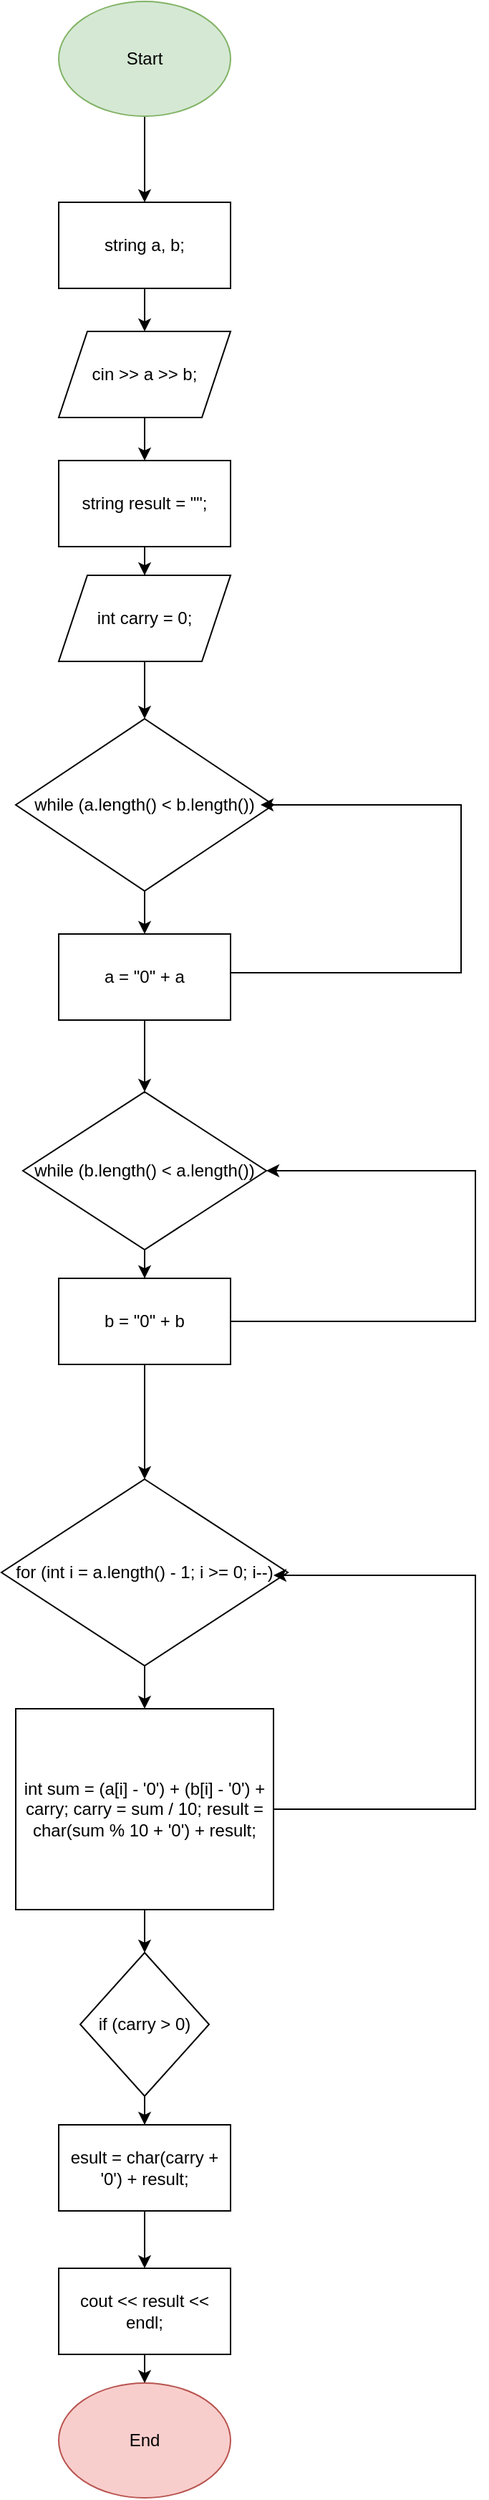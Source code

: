 <mxfile version="24.9.3">
  <diagram name="Сторінка-1" id="xHU6L1yQS2lmaNoTFxId">
    <mxGraphModel grid="1" page="1" gridSize="10" guides="1" tooltips="1" connect="1" arrows="1" fold="1" pageScale="1" pageWidth="827" pageHeight="1169" math="0" shadow="0">
      <root>
        <mxCell id="0" />
        <mxCell id="1" parent="0" />
        <mxCell id="N_ZYfz5Pbiu0XaLNVqqr-2" style="edgeStyle=orthogonalEdgeStyle;rounded=0;orthogonalLoop=1;jettySize=auto;html=1;" edge="1" parent="1" source="N_ZYfz5Pbiu0XaLNVqqr-1" target="N_ZYfz5Pbiu0XaLNVqqr-3">
          <mxGeometry relative="1" as="geometry">
            <mxPoint x="390" y="-560" as="targetPoint" />
          </mxGeometry>
        </mxCell>
        <mxCell id="N_ZYfz5Pbiu0XaLNVqqr-1" value="Start" style="ellipse;whiteSpace=wrap;html=1;fillColor=#d5e8d4;strokeColor=#82b366;" vertex="1" parent="1">
          <mxGeometry x="330" y="-730" width="120" height="80" as="geometry" />
        </mxCell>
        <mxCell id="N_ZYfz5Pbiu0XaLNVqqr-4" style="edgeStyle=orthogonalEdgeStyle;rounded=0;orthogonalLoop=1;jettySize=auto;html=1;" edge="1" parent="1" source="N_ZYfz5Pbiu0XaLNVqqr-3" target="N_ZYfz5Pbiu0XaLNVqqr-5">
          <mxGeometry relative="1" as="geometry">
            <mxPoint x="390" y="-490" as="targetPoint" />
          </mxGeometry>
        </mxCell>
        <mxCell id="N_ZYfz5Pbiu0XaLNVqqr-3" value="string a, b;" style="rounded=0;whiteSpace=wrap;html=1;" vertex="1" parent="1">
          <mxGeometry x="330" y="-590" width="120" height="60" as="geometry" />
        </mxCell>
        <mxCell id="N_ZYfz5Pbiu0XaLNVqqr-6" style="edgeStyle=orthogonalEdgeStyle;rounded=0;orthogonalLoop=1;jettySize=auto;html=1;" edge="1" parent="1" source="N_ZYfz5Pbiu0XaLNVqqr-5" target="N_ZYfz5Pbiu0XaLNVqqr-7">
          <mxGeometry relative="1" as="geometry">
            <mxPoint x="390" y="-390" as="targetPoint" />
          </mxGeometry>
        </mxCell>
        <mxCell id="N_ZYfz5Pbiu0XaLNVqqr-5" value="cin &gt;&gt; a &gt;&gt; b;" style="shape=parallelogram;perimeter=parallelogramPerimeter;whiteSpace=wrap;html=1;fixedSize=1;" vertex="1" parent="1">
          <mxGeometry x="330" y="-500" width="120" height="60" as="geometry" />
        </mxCell>
        <mxCell id="N_ZYfz5Pbiu0XaLNVqqr-8" style="edgeStyle=orthogonalEdgeStyle;rounded=0;orthogonalLoop=1;jettySize=auto;html=1;" edge="1" parent="1" source="N_ZYfz5Pbiu0XaLNVqqr-7" target="N_ZYfz5Pbiu0XaLNVqqr-9">
          <mxGeometry relative="1" as="geometry">
            <mxPoint x="390" y="-310" as="targetPoint" />
          </mxGeometry>
        </mxCell>
        <mxCell id="N_ZYfz5Pbiu0XaLNVqqr-7" value="string result = &quot;&quot;;" style="rounded=0;whiteSpace=wrap;html=1;" vertex="1" parent="1">
          <mxGeometry x="330" y="-410" width="120" height="60" as="geometry" />
        </mxCell>
        <mxCell id="N_ZYfz5Pbiu0XaLNVqqr-10" style="edgeStyle=orthogonalEdgeStyle;rounded=0;orthogonalLoop=1;jettySize=auto;html=1;" edge="1" parent="1" source="N_ZYfz5Pbiu0XaLNVqqr-9" target="N_ZYfz5Pbiu0XaLNVqqr-11">
          <mxGeometry relative="1" as="geometry">
            <mxPoint x="390" y="-210" as="targetPoint" />
          </mxGeometry>
        </mxCell>
        <mxCell id="N_ZYfz5Pbiu0XaLNVqqr-9" value="int carry = 0;" style="shape=parallelogram;perimeter=parallelogramPerimeter;whiteSpace=wrap;html=1;fixedSize=1;" vertex="1" parent="1">
          <mxGeometry x="330" y="-330" width="120" height="60" as="geometry" />
        </mxCell>
        <mxCell id="N_ZYfz5Pbiu0XaLNVqqr-12" style="edgeStyle=orthogonalEdgeStyle;rounded=0;orthogonalLoop=1;jettySize=auto;html=1;" edge="1" parent="1" source="N_ZYfz5Pbiu0XaLNVqqr-11" target="N_ZYfz5Pbiu0XaLNVqqr-13">
          <mxGeometry relative="1" as="geometry">
            <mxPoint x="390" y="-50" as="targetPoint" />
          </mxGeometry>
        </mxCell>
        <mxCell id="N_ZYfz5Pbiu0XaLNVqqr-11" value="while (a.length() &lt; b.length())" style="rhombus;whiteSpace=wrap;html=1;" vertex="1" parent="1">
          <mxGeometry x="300" y="-230" width="180" height="120" as="geometry" />
        </mxCell>
        <mxCell id="N_ZYfz5Pbiu0XaLNVqqr-15" style="edgeStyle=orthogonalEdgeStyle;rounded=0;orthogonalLoop=1;jettySize=auto;html=1;entryX=0.95;entryY=0.525;entryDx=0;entryDy=0;entryPerimeter=0;" edge="1" parent="1">
          <mxGeometry relative="1" as="geometry">
            <mxPoint x="471" y="-170" as="targetPoint" />
            <mxPoint x="450" y="-53" as="sourcePoint" />
            <Array as="points">
              <mxPoint x="611" y="-53" />
              <mxPoint x="611" y="-170" />
            </Array>
          </mxGeometry>
        </mxCell>
        <mxCell id="N_ZYfz5Pbiu0XaLNVqqr-16" style="edgeStyle=orthogonalEdgeStyle;rounded=0;orthogonalLoop=1;jettySize=auto;html=1;" edge="1" parent="1" source="N_ZYfz5Pbiu0XaLNVqqr-13" target="N_ZYfz5Pbiu0XaLNVqqr-17">
          <mxGeometry relative="1" as="geometry">
            <mxPoint x="390" y="50" as="targetPoint" />
          </mxGeometry>
        </mxCell>
        <mxCell id="N_ZYfz5Pbiu0XaLNVqqr-13" value="a = &quot;0&quot; + a" style="rounded=0;whiteSpace=wrap;html=1;" vertex="1" parent="1">
          <mxGeometry x="330" y="-80" width="120" height="60" as="geometry" />
        </mxCell>
        <mxCell id="N_ZYfz5Pbiu0XaLNVqqr-18" style="edgeStyle=orthogonalEdgeStyle;rounded=0;orthogonalLoop=1;jettySize=auto;html=1;" edge="1" parent="1" source="N_ZYfz5Pbiu0XaLNVqqr-17" target="N_ZYfz5Pbiu0XaLNVqqr-19">
          <mxGeometry relative="1" as="geometry">
            <mxPoint x="390" y="190" as="targetPoint" />
          </mxGeometry>
        </mxCell>
        <mxCell id="N_ZYfz5Pbiu0XaLNVqqr-17" value="while (b.length() &lt; a.length())" style="rhombus;whiteSpace=wrap;html=1;" vertex="1" parent="1">
          <mxGeometry x="305" y="30" width="170" height="110" as="geometry" />
        </mxCell>
        <mxCell id="N_ZYfz5Pbiu0XaLNVqqr-20" style="edgeStyle=orthogonalEdgeStyle;rounded=0;orthogonalLoop=1;jettySize=auto;html=1;entryX=1;entryY=0.5;entryDx=0;entryDy=0;" edge="1" parent="1" source="N_ZYfz5Pbiu0XaLNVqqr-19" target="N_ZYfz5Pbiu0XaLNVqqr-17">
          <mxGeometry relative="1" as="geometry">
            <mxPoint x="620" y="60" as="targetPoint" />
            <Array as="points">
              <mxPoint x="621" y="190" />
              <mxPoint x="621" y="85" />
            </Array>
          </mxGeometry>
        </mxCell>
        <mxCell id="N_ZYfz5Pbiu0XaLNVqqr-21" style="edgeStyle=orthogonalEdgeStyle;rounded=0;orthogonalLoop=1;jettySize=auto;html=1;" edge="1" parent="1" source="N_ZYfz5Pbiu0XaLNVqqr-19" target="N_ZYfz5Pbiu0XaLNVqqr-22">
          <mxGeometry relative="1" as="geometry">
            <mxPoint x="390" y="270" as="targetPoint" />
          </mxGeometry>
        </mxCell>
        <mxCell id="N_ZYfz5Pbiu0XaLNVqqr-19" value="b = &quot;0&quot; + b" style="rounded=0;whiteSpace=wrap;html=1;" vertex="1" parent="1">
          <mxGeometry x="330" y="160" width="120" height="60" as="geometry" />
        </mxCell>
        <mxCell id="N_ZYfz5Pbiu0XaLNVqqr-22" value="for (int i = a.length() - 1; i &gt;= 0; i--)" style="rhombus;whiteSpace=wrap;html=1;" vertex="1" parent="1">
          <mxGeometry x="290" y="300" width="200" height="130" as="geometry" />
        </mxCell>
        <mxCell id="N_ZYfz5Pbiu0XaLNVqqr-26" style="edgeStyle=orthogonalEdgeStyle;rounded=0;orthogonalLoop=1;jettySize=auto;html=1;entryX=0.95;entryY=0.515;entryDx=0;entryDy=0;entryPerimeter=0;" edge="1" parent="1" source="N_ZYfz5Pbiu0XaLNVqqr-23" target="N_ZYfz5Pbiu0XaLNVqqr-22">
          <mxGeometry relative="1" as="geometry">
            <mxPoint x="620" y="360" as="targetPoint" />
            <Array as="points">
              <mxPoint x="621" y="530" />
              <mxPoint x="621" y="367" />
            </Array>
          </mxGeometry>
        </mxCell>
        <mxCell id="N_ZYfz5Pbiu0XaLNVqqr-27" style="edgeStyle=orthogonalEdgeStyle;rounded=0;orthogonalLoop=1;jettySize=auto;html=1;" edge="1" parent="1" source="N_ZYfz5Pbiu0XaLNVqqr-23" target="N_ZYfz5Pbiu0XaLNVqqr-28">
          <mxGeometry relative="1" as="geometry">
            <mxPoint x="390" y="660" as="targetPoint" />
          </mxGeometry>
        </mxCell>
        <mxCell id="N_ZYfz5Pbiu0XaLNVqqr-23" value="int sum = (a[i] - &#39;0&#39;) + (b[i] - &#39;0&#39;) + carry; carry = sum / 10; result = char(sum % 10 + &#39;0&#39;) + result;" style="rounded=0;whiteSpace=wrap;html=1;" vertex="1" parent="1">
          <mxGeometry x="300" y="460" width="180" height="140" as="geometry" />
        </mxCell>
        <mxCell id="N_ZYfz5Pbiu0XaLNVqqr-24" style="edgeStyle=orthogonalEdgeStyle;rounded=0;orthogonalLoop=1;jettySize=auto;html=1;entryX=0.5;entryY=0;entryDx=0;entryDy=0;" edge="1" parent="1" source="N_ZYfz5Pbiu0XaLNVqqr-22" target="N_ZYfz5Pbiu0XaLNVqqr-23">
          <mxGeometry relative="1" as="geometry">
            <Array as="points" />
          </mxGeometry>
        </mxCell>
        <mxCell id="N_ZYfz5Pbiu0XaLNVqqr-29" style="edgeStyle=orthogonalEdgeStyle;rounded=0;orthogonalLoop=1;jettySize=auto;html=1;" edge="1" parent="1" source="N_ZYfz5Pbiu0XaLNVqqr-28" target="N_ZYfz5Pbiu0XaLNVqqr-30">
          <mxGeometry relative="1" as="geometry">
            <mxPoint x="390" y="780" as="targetPoint" />
          </mxGeometry>
        </mxCell>
        <mxCell id="N_ZYfz5Pbiu0XaLNVqqr-28" value="if (carry &gt; 0)" style="rhombus;whiteSpace=wrap;html=1;" vertex="1" parent="1">
          <mxGeometry x="345" y="630" width="90" height="100" as="geometry" />
        </mxCell>
        <mxCell id="N_ZYfz5Pbiu0XaLNVqqr-31" style="edgeStyle=orthogonalEdgeStyle;rounded=0;orthogonalLoop=1;jettySize=auto;html=1;" edge="1" parent="1" source="N_ZYfz5Pbiu0XaLNVqqr-30" target="N_ZYfz5Pbiu0XaLNVqqr-32">
          <mxGeometry relative="1" as="geometry">
            <mxPoint x="390" y="880" as="targetPoint" />
          </mxGeometry>
        </mxCell>
        <mxCell id="N_ZYfz5Pbiu0XaLNVqqr-30" value="esult = char(carry + &#39;0&#39;) + result;" style="rounded=0;whiteSpace=wrap;html=1;" vertex="1" parent="1">
          <mxGeometry x="330" y="750" width="120" height="60" as="geometry" />
        </mxCell>
        <mxCell id="N_ZYfz5Pbiu0XaLNVqqr-33" style="edgeStyle=orthogonalEdgeStyle;rounded=0;orthogonalLoop=1;jettySize=auto;html=1;" edge="1" parent="1" source="N_ZYfz5Pbiu0XaLNVqqr-32" target="N_ZYfz5Pbiu0XaLNVqqr-34">
          <mxGeometry relative="1" as="geometry">
            <mxPoint x="390" y="970" as="targetPoint" />
          </mxGeometry>
        </mxCell>
        <mxCell id="N_ZYfz5Pbiu0XaLNVqqr-32" value="cout &lt;&lt; result &lt;&lt; endl;" style="rounded=0;whiteSpace=wrap;html=1;" vertex="1" parent="1">
          <mxGeometry x="330" y="850" width="120" height="60" as="geometry" />
        </mxCell>
        <mxCell id="N_ZYfz5Pbiu0XaLNVqqr-34" value="End" style="ellipse;whiteSpace=wrap;html=1;fillColor=#f8cecc;strokeColor=#b85450;" vertex="1" parent="1">
          <mxGeometry x="330" y="930" width="120" height="80" as="geometry" />
        </mxCell>
      </root>
    </mxGraphModel>
  </diagram>
</mxfile>
